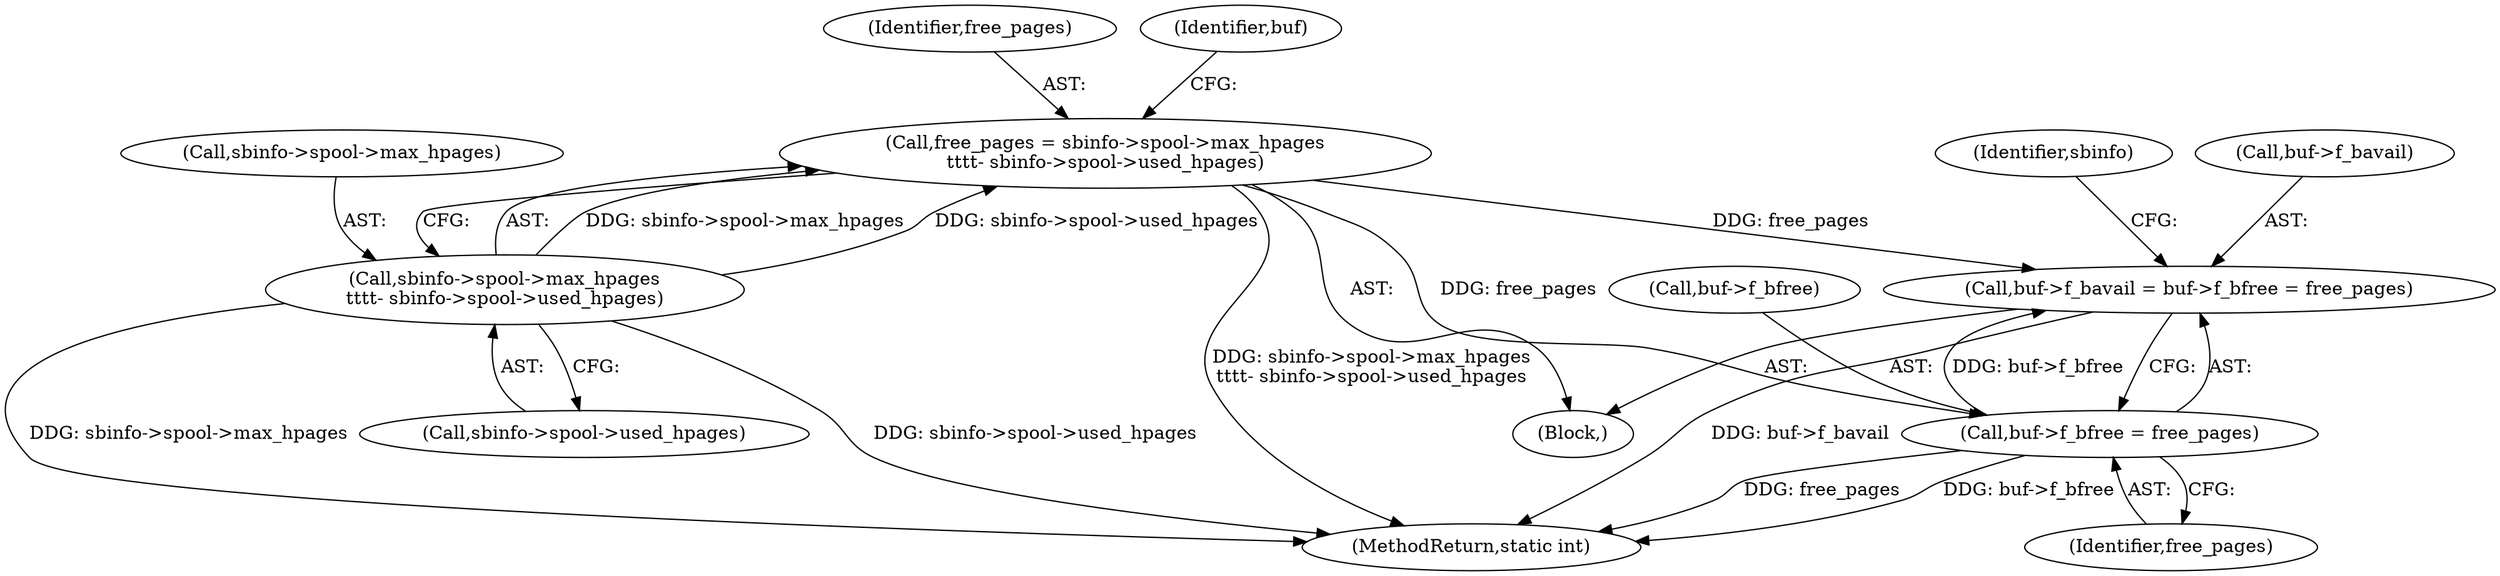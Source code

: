digraph "0_linux_90481622d75715bfcb68501280a917dbfe516029_3@API" {
"1000173" [label="(Call,buf->f_bavail = buf->f_bfree = free_pages)"];
"1000177" [label="(Call,buf->f_bfree = free_pages)"];
"1000160" [label="(Call,free_pages = sbinfo->spool->max_hpages\n\t\t\t\t- sbinfo->spool->used_hpages)"];
"1000162" [label="(Call,sbinfo->spool->max_hpages\n\t\t\t\t- sbinfo->spool->used_hpages)"];
"1000168" [label="(Call,sbinfo->spool->used_hpages)"];
"1000181" [label="(Identifier,free_pages)"];
"1000162" [label="(Call,sbinfo->spool->max_hpages\n\t\t\t\t- sbinfo->spool->used_hpages)"];
"1000142" [label="(Block,)"];
"1000161" [label="(Identifier,free_pages)"];
"1000186" [label="(Identifier,sbinfo)"];
"1000177" [label="(Call,buf->f_bfree = free_pages)"];
"1000174" [label="(Call,buf->f_bavail)"];
"1000160" [label="(Call,free_pages = sbinfo->spool->max_hpages\n\t\t\t\t- sbinfo->spool->used_hpages)"];
"1000175" [label="(Identifier,buf)"];
"1000173" [label="(Call,buf->f_bavail = buf->f_bfree = free_pages)"];
"1000163" [label="(Call,sbinfo->spool->max_hpages)"];
"1000215" [label="(MethodReturn,static int)"];
"1000178" [label="(Call,buf->f_bfree)"];
"1000173" -> "1000142"  [label="AST: "];
"1000173" -> "1000177"  [label="CFG: "];
"1000174" -> "1000173"  [label="AST: "];
"1000177" -> "1000173"  [label="AST: "];
"1000186" -> "1000173"  [label="CFG: "];
"1000173" -> "1000215"  [label="DDG: buf->f_bavail"];
"1000177" -> "1000173"  [label="DDG: buf->f_bfree"];
"1000160" -> "1000173"  [label="DDG: free_pages"];
"1000177" -> "1000181"  [label="CFG: "];
"1000178" -> "1000177"  [label="AST: "];
"1000181" -> "1000177"  [label="AST: "];
"1000177" -> "1000215"  [label="DDG: free_pages"];
"1000177" -> "1000215"  [label="DDG: buf->f_bfree"];
"1000160" -> "1000177"  [label="DDG: free_pages"];
"1000160" -> "1000142"  [label="AST: "];
"1000160" -> "1000162"  [label="CFG: "];
"1000161" -> "1000160"  [label="AST: "];
"1000162" -> "1000160"  [label="AST: "];
"1000175" -> "1000160"  [label="CFG: "];
"1000160" -> "1000215"  [label="DDG: sbinfo->spool->max_hpages\n\t\t\t\t- sbinfo->spool->used_hpages"];
"1000162" -> "1000160"  [label="DDG: sbinfo->spool->max_hpages"];
"1000162" -> "1000160"  [label="DDG: sbinfo->spool->used_hpages"];
"1000162" -> "1000168"  [label="CFG: "];
"1000163" -> "1000162"  [label="AST: "];
"1000168" -> "1000162"  [label="AST: "];
"1000162" -> "1000215"  [label="DDG: sbinfo->spool->used_hpages"];
"1000162" -> "1000215"  [label="DDG: sbinfo->spool->max_hpages"];
}
